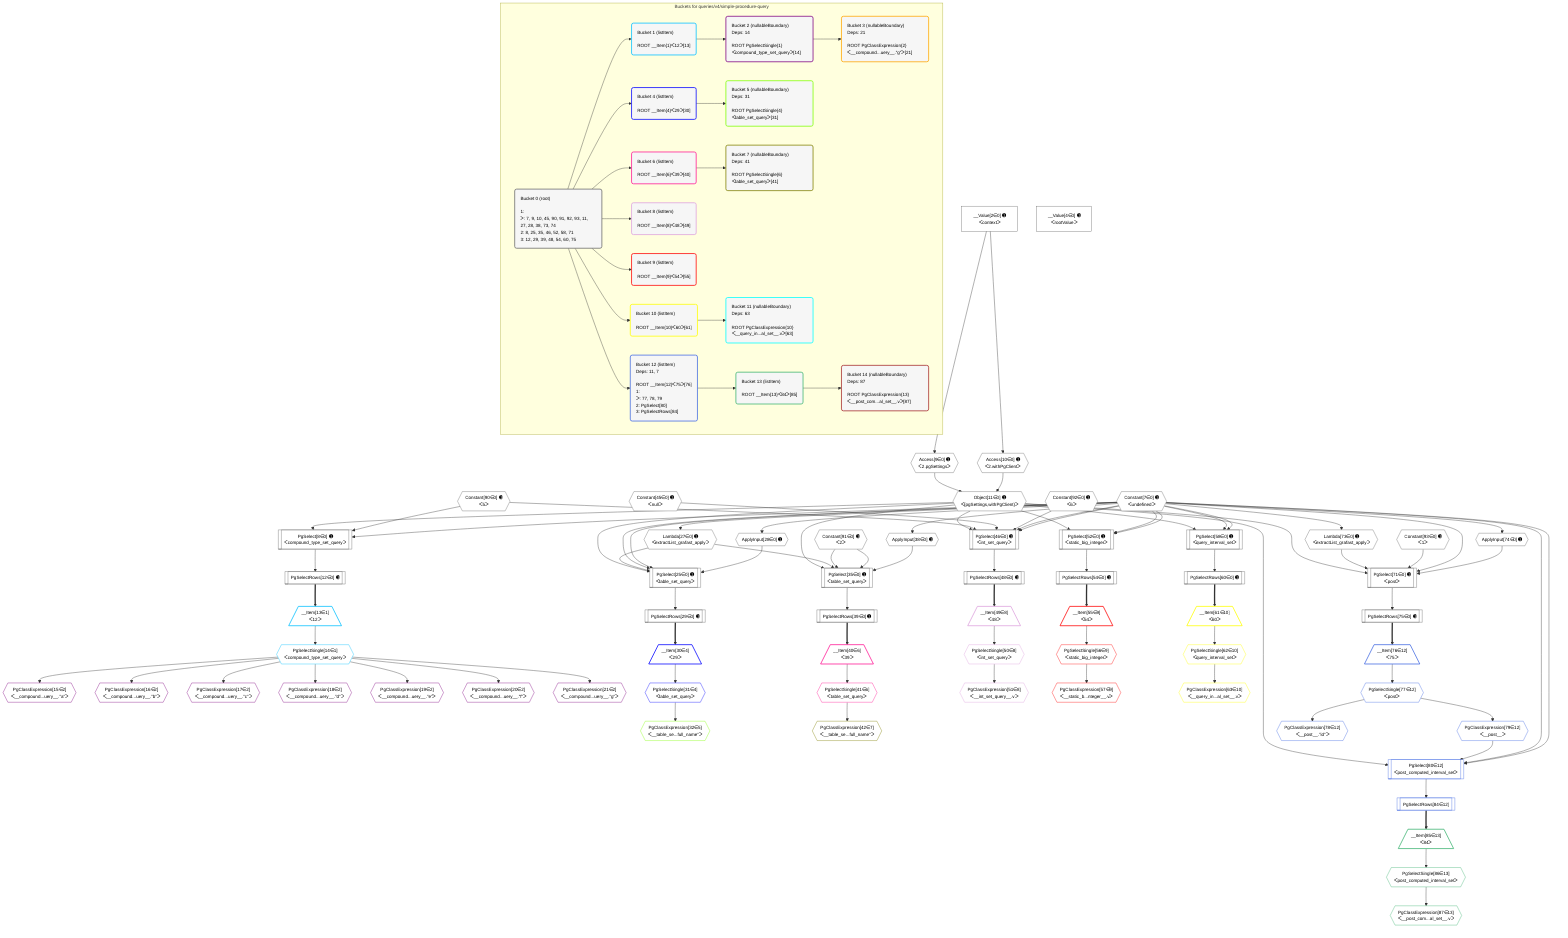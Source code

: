 %%{init: {'themeVariables': { 'fontSize': '12px'}}}%%
graph TD
    classDef path fill:#eee,stroke:#000,color:#000
    classDef plan fill:#fff,stroke-width:1px,color:#000
    classDef itemplan fill:#fff,stroke-width:2px,color:#000
    classDef unbatchedplan fill:#dff,stroke-width:1px,color:#000
    classDef sideeffectplan fill:#fcc,stroke-width:2px,color:#000
    classDef bucket fill:#f6f6f6,color:#000,stroke-width:2px,text-align:left


    %% plan dependencies
    PgSelect46[["PgSelect[46∈0] ➊<br />ᐸint_set_queryᐳ"]]:::plan
    Object11{{"Object[11∈0] ➊<br />ᐸ{pgSettings,withPgClient}ᐳ"}}:::plan
    Constant90{{"Constant[90∈0] ➊<br />ᐸ5ᐳ"}}:::plan
    Constant45{{"Constant[45∈0] ➊<br />ᐸnullᐳ"}}:::plan
    Constant92{{"Constant[92∈0] ➊<br />ᐸ6ᐳ"}}:::plan
    Constant7{{"Constant[7∈0] ➊<br />ᐸundefinedᐳ"}}:::plan
    Object11 & Constant90 & Constant45 & Constant92 & Constant7 & Constant7 --> PgSelect46
    PgSelect25[["PgSelect[25∈0] ➊<br />ᐸtable_set_queryᐳ"]]:::plan
    Lambda27{{"Lambda[27∈0] ➊<br />ᐸextractList_grafast_applyᐳ"}}:::plan
    ApplyInput28{{"ApplyInput[28∈0] ➊"}}:::plan
    Object11 & Lambda27 & Constant7 & Constant7 & ApplyInput28 --> PgSelect25
    PgSelect35[["PgSelect[35∈0] ➊<br />ᐸtable_set_queryᐳ"]]:::plan
    Constant91{{"Constant[91∈0] ➊<br />ᐸ2ᐳ"}}:::plan
    ApplyInput38{{"ApplyInput[38∈0] ➊"}}:::plan
    Object11 & Lambda27 & Constant91 & Constant91 & ApplyInput38 --> PgSelect35
    PgSelect71[["PgSelect[71∈0] ➊<br />ᐸpostᐳ"]]:::plan
    Lambda73{{"Lambda[73∈0] ➊<br />ᐸextractList_grafast_applyᐳ"}}:::plan
    Constant93{{"Constant[93∈0] ➊<br />ᐸ1ᐳ"}}:::plan
    ApplyInput74{{"ApplyInput[74∈0] ➊"}}:::plan
    Object11 & Lambda73 & Constant93 & Constant7 & ApplyInput74 --> PgSelect71
    PgSelect8[["PgSelect[8∈0] ➊<br />ᐸcompound_type_set_queryᐳ"]]:::plan
    Object11 & Constant90 & Constant7 --> PgSelect8
    PgSelect52[["PgSelect[52∈0] ➊<br />ᐸstatic_big_integerᐳ"]]:::plan
    Object11 & Constant7 & Constant7 --> PgSelect52
    PgSelect58[["PgSelect[58∈0] ➊<br />ᐸquery_interval_setᐳ"]]:::plan
    Object11 & Constant7 & Constant7 --> PgSelect58
    Access9{{"Access[9∈0] ➊<br />ᐸ2.pgSettingsᐳ"}}:::plan
    Access10{{"Access[10∈0] ➊<br />ᐸ2.withPgClientᐳ"}}:::plan
    Access9 & Access10 --> Object11
    __Value2["__Value[2∈0] ➊<br />ᐸcontextᐳ"]:::plan
    __Value2 --> Access9
    __Value2 --> Access10
    PgSelectRows12[["PgSelectRows[12∈0] ➊"]]:::plan
    PgSelect8 --> PgSelectRows12
    Constant7 --> Lambda27
    Constant7 --> ApplyInput28
    PgSelectRows29[["PgSelectRows[29∈0] ➊"]]:::plan
    PgSelect25 --> PgSelectRows29
    Constant7 --> ApplyInput38
    PgSelectRows39[["PgSelectRows[39∈0] ➊"]]:::plan
    PgSelect35 --> PgSelectRows39
    PgSelectRows48[["PgSelectRows[48∈0] ➊"]]:::plan
    PgSelect46 --> PgSelectRows48
    PgSelectRows54[["PgSelectRows[54∈0] ➊"]]:::plan
    PgSelect52 --> PgSelectRows54
    PgSelectRows60[["PgSelectRows[60∈0] ➊"]]:::plan
    PgSelect58 --> PgSelectRows60
    Constant7 --> Lambda73
    Constant7 --> ApplyInput74
    PgSelectRows75[["PgSelectRows[75∈0] ➊"]]:::plan
    PgSelect71 --> PgSelectRows75
    __Value4["__Value[4∈0] ➊<br />ᐸrootValueᐳ"]:::plan
    __Item13[/"__Item[13∈1]<br />ᐸ12ᐳ"\]:::itemplan
    PgSelectRows12 ==> __Item13
    PgSelectSingle14{{"PgSelectSingle[14∈1]<br />ᐸcompound_type_set_queryᐳ"}}:::plan
    __Item13 --> PgSelectSingle14
    PgClassExpression15{{"PgClassExpression[15∈2]<br />ᐸ__compound...uery__.”a”ᐳ"}}:::plan
    PgSelectSingle14 --> PgClassExpression15
    PgClassExpression16{{"PgClassExpression[16∈2]<br />ᐸ__compound...uery__.”b”ᐳ"}}:::plan
    PgSelectSingle14 --> PgClassExpression16
    PgClassExpression17{{"PgClassExpression[17∈2]<br />ᐸ__compound...uery__.”c”ᐳ"}}:::plan
    PgSelectSingle14 --> PgClassExpression17
    PgClassExpression18{{"PgClassExpression[18∈2]<br />ᐸ__compound...uery__.”d”ᐳ"}}:::plan
    PgSelectSingle14 --> PgClassExpression18
    PgClassExpression19{{"PgClassExpression[19∈2]<br />ᐸ__compound...uery__.”e”ᐳ"}}:::plan
    PgSelectSingle14 --> PgClassExpression19
    PgClassExpression20{{"PgClassExpression[20∈2]<br />ᐸ__compound...uery__.”f”ᐳ"}}:::plan
    PgSelectSingle14 --> PgClassExpression20
    PgClassExpression21{{"PgClassExpression[21∈2]<br />ᐸ__compound...uery__.”g”ᐳ"}}:::plan
    PgSelectSingle14 --> PgClassExpression21
    __Item30[/"__Item[30∈4]<br />ᐸ29ᐳ"\]:::itemplan
    PgSelectRows29 ==> __Item30
    PgSelectSingle31{{"PgSelectSingle[31∈4]<br />ᐸtable_set_queryᐳ"}}:::plan
    __Item30 --> PgSelectSingle31
    PgClassExpression32{{"PgClassExpression[32∈5]<br />ᐸ__table_se...full_name”ᐳ"}}:::plan
    PgSelectSingle31 --> PgClassExpression32
    __Item40[/"__Item[40∈6]<br />ᐸ39ᐳ"\]:::itemplan
    PgSelectRows39 ==> __Item40
    PgSelectSingle41{{"PgSelectSingle[41∈6]<br />ᐸtable_set_queryᐳ"}}:::plan
    __Item40 --> PgSelectSingle41
    PgClassExpression42{{"PgClassExpression[42∈7]<br />ᐸ__table_se...full_name”ᐳ"}}:::plan
    PgSelectSingle41 --> PgClassExpression42
    __Item49[/"__Item[49∈8]<br />ᐸ48ᐳ"\]:::itemplan
    PgSelectRows48 ==> __Item49
    PgSelectSingle50{{"PgSelectSingle[50∈8]<br />ᐸint_set_queryᐳ"}}:::plan
    __Item49 --> PgSelectSingle50
    PgClassExpression51{{"PgClassExpression[51∈8]<br />ᐸ__int_set_query__.vᐳ"}}:::plan
    PgSelectSingle50 --> PgClassExpression51
    __Item55[/"__Item[55∈9]<br />ᐸ54ᐳ"\]:::itemplan
    PgSelectRows54 ==> __Item55
    PgSelectSingle56{{"PgSelectSingle[56∈9]<br />ᐸstatic_big_integerᐳ"}}:::plan
    __Item55 --> PgSelectSingle56
    PgClassExpression57{{"PgClassExpression[57∈9]<br />ᐸ__static_b...nteger__.vᐳ"}}:::plan
    PgSelectSingle56 --> PgClassExpression57
    __Item61[/"__Item[61∈10]<br />ᐸ60ᐳ"\]:::itemplan
    PgSelectRows60 ==> __Item61
    PgSelectSingle62{{"PgSelectSingle[62∈10]<br />ᐸquery_interval_setᐳ"}}:::plan
    __Item61 --> PgSelectSingle62
    PgClassExpression63{{"PgClassExpression[63∈10]<br />ᐸ__query_in...al_set__.vᐳ"}}:::plan
    PgSelectSingle62 --> PgClassExpression63
    PgSelect80[["PgSelect[80∈12]<br />ᐸpost_computed_interval_setᐳ"]]:::plan
    PgClassExpression79{{"PgClassExpression[79∈12]<br />ᐸ__post__ᐳ"}}:::plan
    Object11 & PgClassExpression79 & Constant7 & Constant7 --> PgSelect80
    __Item76[/"__Item[76∈12]<br />ᐸ75ᐳ"\]:::itemplan
    PgSelectRows75 ==> __Item76
    PgSelectSingle77{{"PgSelectSingle[77∈12]<br />ᐸpostᐳ"}}:::plan
    __Item76 --> PgSelectSingle77
    PgClassExpression78{{"PgClassExpression[78∈12]<br />ᐸ__post__.”id”ᐳ"}}:::plan
    PgSelectSingle77 --> PgClassExpression78
    PgSelectSingle77 --> PgClassExpression79
    PgSelectRows84[["PgSelectRows[84∈12]"]]:::plan
    PgSelect80 --> PgSelectRows84
    __Item85[/"__Item[85∈13]<br />ᐸ84ᐳ"\]:::itemplan
    PgSelectRows84 ==> __Item85
    PgSelectSingle86{{"PgSelectSingle[86∈13]<br />ᐸpost_computed_interval_setᐳ"}}:::plan
    __Item85 --> PgSelectSingle86
    PgClassExpression87{{"PgClassExpression[87∈13]<br />ᐸ__post_com...al_set__.vᐳ"}}:::plan
    PgSelectSingle86 --> PgClassExpression87

    %% define steps

    subgraph "Buckets for queries/v4/simple-procedure-query"
    Bucket0("Bucket 0 (root)<br /><br />1: <br />ᐳ: 7, 9, 10, 45, 90, 91, 92, 93, 11, 27, 28, 38, 73, 74<br />2: 8, 25, 35, 46, 52, 58, 71<br />3: 12, 29, 39, 48, 54, 60, 75"):::bucket
    classDef bucket0 stroke:#696969
    class Bucket0,__Value2,__Value4,Constant7,PgSelect8,Access9,Access10,Object11,PgSelectRows12,PgSelect25,Lambda27,ApplyInput28,PgSelectRows29,PgSelect35,ApplyInput38,PgSelectRows39,Constant45,PgSelect46,PgSelectRows48,PgSelect52,PgSelectRows54,PgSelect58,PgSelectRows60,PgSelect71,Lambda73,ApplyInput74,PgSelectRows75,Constant90,Constant91,Constant92,Constant93 bucket0
    Bucket1("Bucket 1 (listItem)<br /><br />ROOT __Item{1}ᐸ12ᐳ[13]"):::bucket
    classDef bucket1 stroke:#00bfff
    class Bucket1,__Item13,PgSelectSingle14 bucket1
    Bucket2("Bucket 2 (nullableBoundary)<br />Deps: 14<br /><br />ROOT PgSelectSingle{1}ᐸcompound_type_set_queryᐳ[14]"):::bucket
    classDef bucket2 stroke:#7f007f
    class Bucket2,PgClassExpression15,PgClassExpression16,PgClassExpression17,PgClassExpression18,PgClassExpression19,PgClassExpression20,PgClassExpression21 bucket2
    Bucket3("Bucket 3 (nullableBoundary)<br />Deps: 21<br /><br />ROOT PgClassExpression{2}ᐸ__compound...uery__.”g”ᐳ[21]"):::bucket
    classDef bucket3 stroke:#ffa500
    class Bucket3 bucket3
    Bucket4("Bucket 4 (listItem)<br /><br />ROOT __Item{4}ᐸ29ᐳ[30]"):::bucket
    classDef bucket4 stroke:#0000ff
    class Bucket4,__Item30,PgSelectSingle31 bucket4
    Bucket5("Bucket 5 (nullableBoundary)<br />Deps: 31<br /><br />ROOT PgSelectSingle{4}ᐸtable_set_queryᐳ[31]"):::bucket
    classDef bucket5 stroke:#7fff00
    class Bucket5,PgClassExpression32 bucket5
    Bucket6("Bucket 6 (listItem)<br /><br />ROOT __Item{6}ᐸ39ᐳ[40]"):::bucket
    classDef bucket6 stroke:#ff1493
    class Bucket6,__Item40,PgSelectSingle41 bucket6
    Bucket7("Bucket 7 (nullableBoundary)<br />Deps: 41<br /><br />ROOT PgSelectSingle{6}ᐸtable_set_queryᐳ[41]"):::bucket
    classDef bucket7 stroke:#808000
    class Bucket7,PgClassExpression42 bucket7
    Bucket8("Bucket 8 (listItem)<br /><br />ROOT __Item{8}ᐸ48ᐳ[49]"):::bucket
    classDef bucket8 stroke:#dda0dd
    class Bucket8,__Item49,PgSelectSingle50,PgClassExpression51 bucket8
    Bucket9("Bucket 9 (listItem)<br /><br />ROOT __Item{9}ᐸ54ᐳ[55]"):::bucket
    classDef bucket9 stroke:#ff0000
    class Bucket9,__Item55,PgSelectSingle56,PgClassExpression57 bucket9
    Bucket10("Bucket 10 (listItem)<br /><br />ROOT __Item{10}ᐸ60ᐳ[61]"):::bucket
    classDef bucket10 stroke:#ffff00
    class Bucket10,__Item61,PgSelectSingle62,PgClassExpression63 bucket10
    Bucket11("Bucket 11 (nullableBoundary)<br />Deps: 63<br /><br />ROOT PgClassExpression{10}ᐸ__query_in...al_set__.vᐳ[63]"):::bucket
    classDef bucket11 stroke:#00ffff
    class Bucket11 bucket11
    Bucket12("Bucket 12 (listItem)<br />Deps: 11, 7<br /><br />ROOT __Item{12}ᐸ75ᐳ[76]<br />1: <br />ᐳ: 77, 78, 79<br />2: PgSelect[80]<br />3: PgSelectRows[84]"):::bucket
    classDef bucket12 stroke:#4169e1
    class Bucket12,__Item76,PgSelectSingle77,PgClassExpression78,PgClassExpression79,PgSelect80,PgSelectRows84 bucket12
    Bucket13("Bucket 13 (listItem)<br /><br />ROOT __Item{13}ᐸ84ᐳ[85]"):::bucket
    classDef bucket13 stroke:#3cb371
    class Bucket13,__Item85,PgSelectSingle86,PgClassExpression87 bucket13
    Bucket14("Bucket 14 (nullableBoundary)<br />Deps: 87<br /><br />ROOT PgClassExpression{13}ᐸ__post_com...al_set__.vᐳ[87]"):::bucket
    classDef bucket14 stroke:#a52a2a
    class Bucket14 bucket14
    Bucket0 --> Bucket1 & Bucket4 & Bucket6 & Bucket8 & Bucket9 & Bucket10 & Bucket12
    Bucket1 --> Bucket2
    Bucket2 --> Bucket3
    Bucket4 --> Bucket5
    Bucket6 --> Bucket7
    Bucket10 --> Bucket11
    Bucket12 --> Bucket13
    Bucket13 --> Bucket14
    end